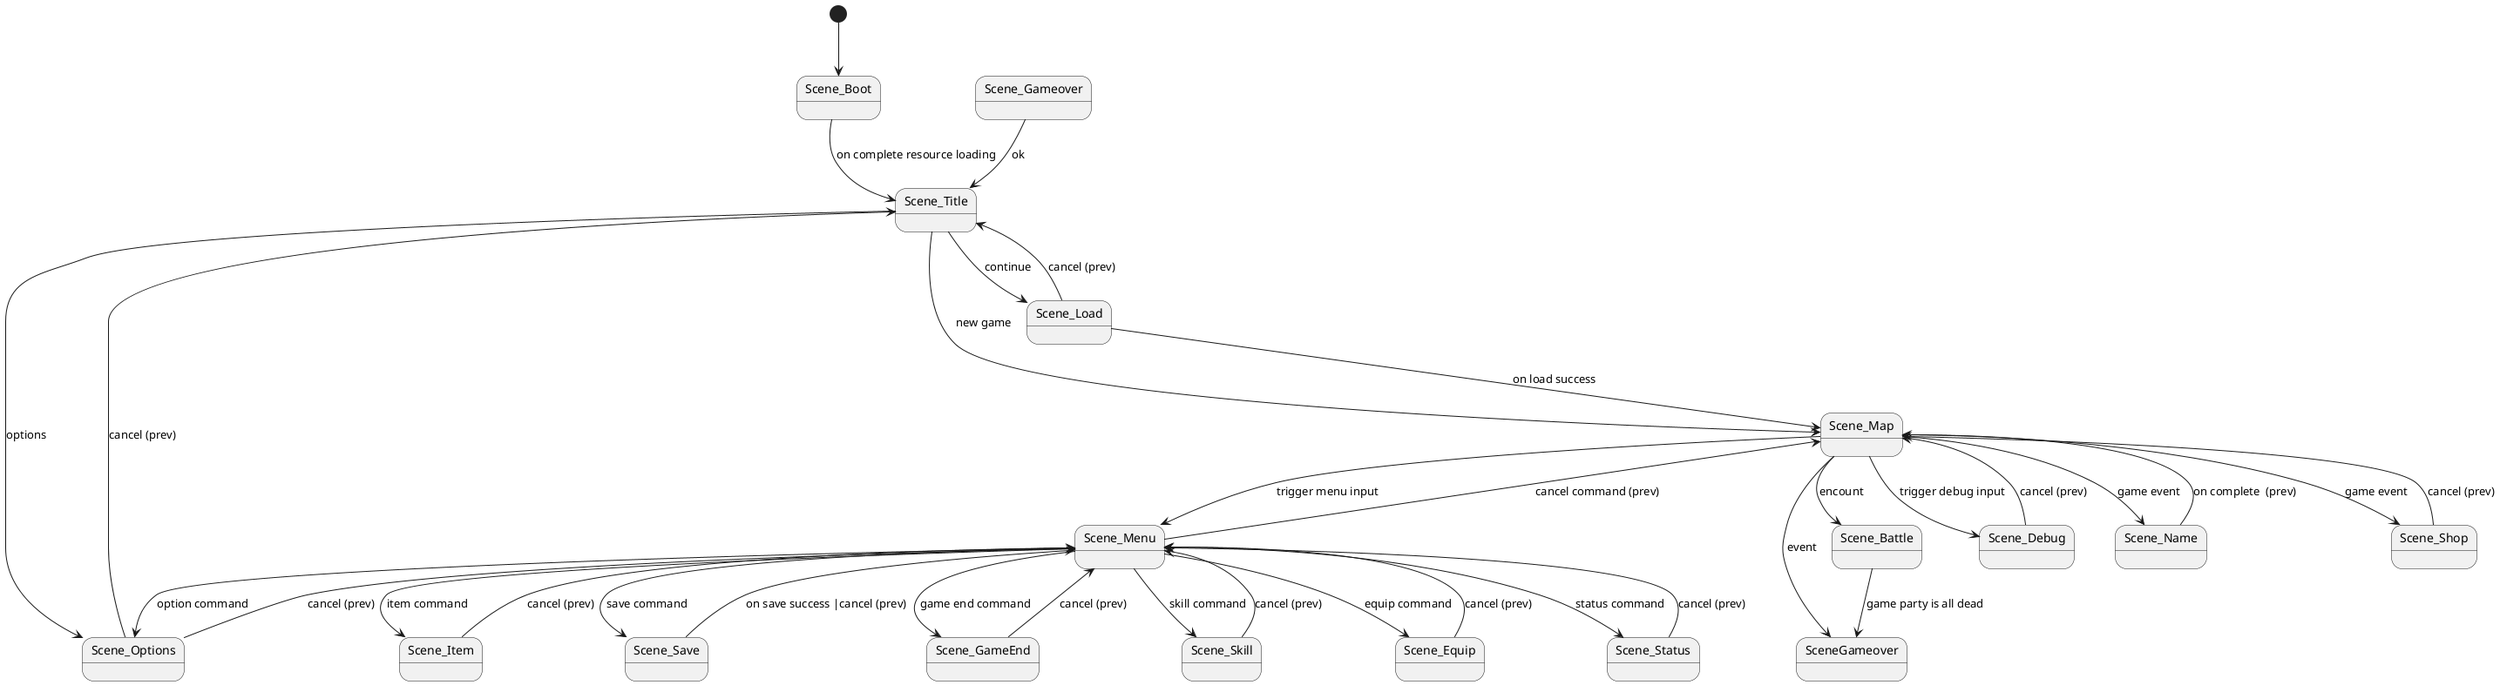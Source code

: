@startuml
[*] --> Scene_Boot

Scene_Boot --> Scene_Title : on complete resource loading

Scene_Title --> Scene_Map : new game
Scene_Title --> Scene_Load : continue
Scene_Title --> Scene_Options : options

Scene_Load --> Scene_Title : cancel (prev)
Scene_Options --> Scene_Title : cancel (prev)

Scene_Load --> Scene_Map : on load success

Scene_Map --> Scene_Menu : trigger menu input
Scene_Map --> Scene_Battle : encount
Scene_Map --> Scene_Debug : trigger debug input
Scene_Map --> Scene_Name : game event
Scene_Map --> Scene_Shop : game event

Scene_Name --> Scene_Map : on complete  (prev)
Scene_Debug --> Scene_Map : cancel (prev)
Scene_Shop --> Scene_Map : cancel (prev)

Scene_Menu --> Scene_Item :  item command
Scene_Menu --> Scene_Options :  option command
Scene_Menu --> Scene_Save :  save command
Scene_Menu --> Scene_GameEnd :  game end command
Scene_Menu --> Scene_Skill :  skill command
Scene_Menu --> Scene_Equip :  equip command
Scene_Menu --> Scene_Status :  status command
Scene_Menu --> Scene_Map :  cancel command (prev)

Scene_Item --> Scene_Menu :  cancel (prev)
Scene_Options --> Scene_Menu :  cancel (prev)
Scene_Save --> Scene_Menu :  on save success |cancel (prev)
Scene_GameEnd --> Scene_Menu :  cancel (prev)
Scene_Skill --> Scene_Menu :  cancel (prev)
Scene_Equip --> Scene_Menu :  cancel (prev)
Scene_Status --> Scene_Menu : cancel (prev)

Scene_Gameover --> Scene_Title : ok
Scene_Battle --> SceneGameover : game party is all dead
Scene_Map --> SceneGameover : event
@enduml

